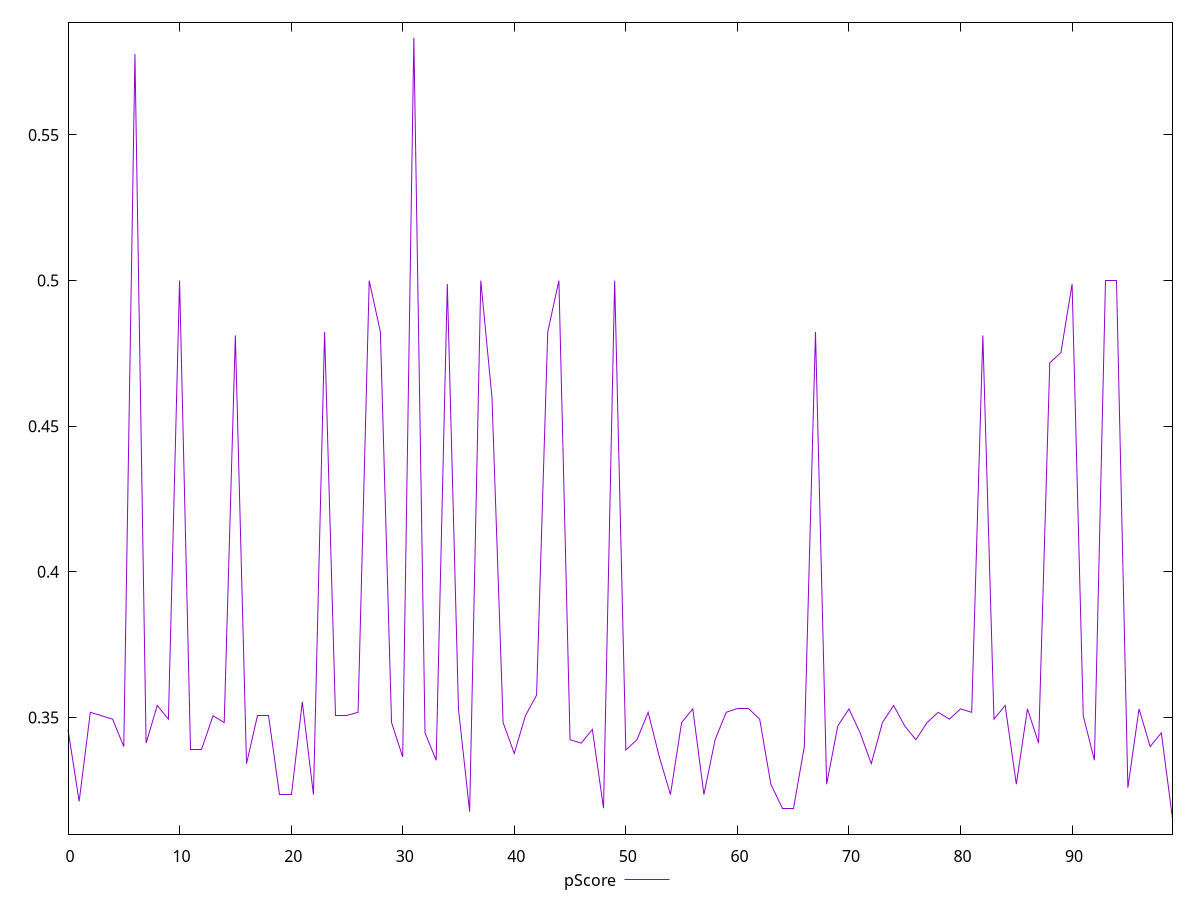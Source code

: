 reset

$pScore <<EOF
0 0.3458823529411765
1 0.3211764705882353
2 0.3517647058823529
3 0.35058823529411764
4 0.3494117647058823
5 0.33999999999999997
6 0.5777777777777777
7 0.3411764705882353
8 0.35411764705882354
9 0.3494117647058823
10 0.5
11 0.3388235294117647
12 0.3388235294117647
13 0.35058823529411764
14 0.3482352941176471
15 0.4811764705882353
16 0.3341176470588235
17 0.35058823529411764
18 0.35058823529411764
19 0.32352941176470584
20 0.32352941176470584
21 0.3552941176470588
22 0.32352941176470584
23 0.4823529411764706
24 0.35058823529411764
25 0.35058823529411764
26 0.3517647058823529
27 0.5
28 0.4823529411764706
29 0.3482352941176471
30 0.3364705882352941
31 0.5833333333333334
32 0.3447058823529412
33 0.33529411764705885
34 0.4988235294117647
35 0.3529411764705882
36 0.3176470588235294
37 0.5
38 0.46
39 0.3482352941176471
40 0.3376470588235294
41 0.35058823529411764
42 0.35764705882352943
43 0.4823529411764706
44 0.5
45 0.3423529411764706
46 0.3411764705882353
47 0.3458823529411765
48 0.31882352941176473
49 0.5
50 0.3388235294117647
51 0.3423529411764706
52 0.3517647058823529
53 0.3364705882352941
54 0.32352941176470584
55 0.3482352941176471
56 0.3529411764705882
57 0.32352941176470584
58 0.3423529411764706
59 0.3517647058823529
60 0.3529411764705882
61 0.3529411764705882
62 0.3494117647058823
63 0.32705882352941174
64 0.31882352941176473
65 0.31882352941176473
66 0.33999999999999997
67 0.4823529411764706
68 0.32705882352941174
69 0.34705882352941175
70 0.3529411764705882
71 0.3447058823529412
72 0.3341176470588235
73 0.3482352941176471
74 0.35411764705882354
75 0.34705882352941175
76 0.3423529411764706
77 0.3482352941176471
78 0.3517647058823529
79 0.3494117647058823
80 0.3529411764705882
81 0.3517647058823529
82 0.4811764705882353
83 0.3494117647058823
84 0.35411764705882354
85 0.32705882352941174
86 0.3529411764705882
87 0.3411764705882353
88 0.4717647058823529
89 0.4752941176470588
90 0.4988235294117647
91 0.35058823529411764
92 0.33529411764705885
93 0.5
94 0.5
95 0.32588235294117646
96 0.3529411764705882
97 0.33999999999999997
98 0.3447058823529412
99 0.31529411764705884
EOF

set key outside below
set xrange [0:99]
set yrange [0.30993333333333334:0.5886941176470588]
set trange [0.30993333333333334:0.5886941176470588]
set terminal svg size 640, 500 enhanced background rgb 'white'
set output "report_00015_2021-02-09T16-11-33.973Z/unused-javascript/samples/pages+cached+noadtech+nomedia/pScore/values.svg"

plot $pScore title "pScore" with line

reset
